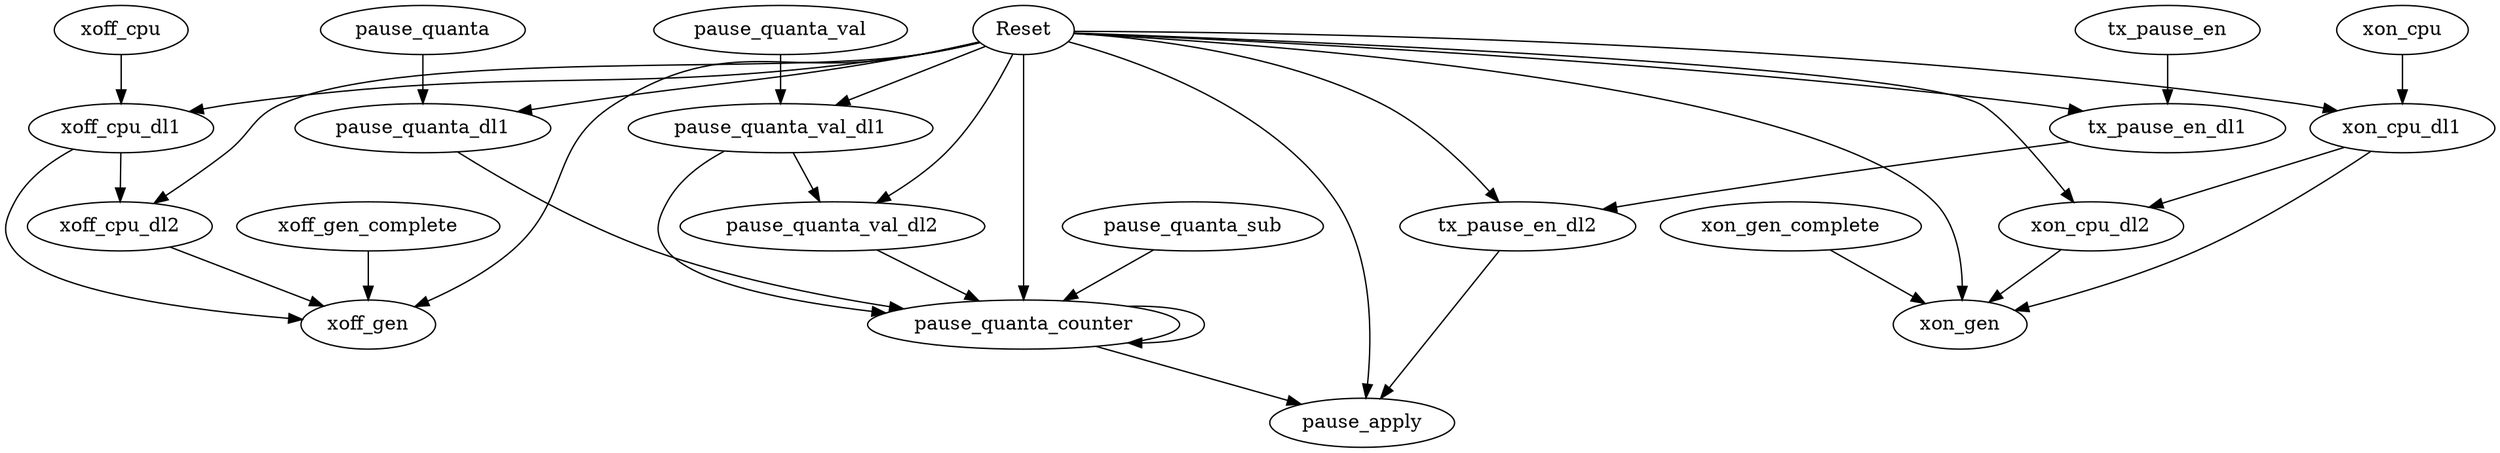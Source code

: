 digraph "" {
	xoff_cpu -> xoff_cpu_dl1	 [weight=1.0];
	xoff_cpu_dl1 -> xoff_cpu_dl2	 [weight=1.0];
	xoff_cpu_dl1 -> xoff_gen	 [weight=1.0];
	xoff_cpu_dl2 -> xoff_gen	 [weight=1.0];
	pause_quanta_val -> pause_quanta_val_dl1	 [weight=1.0];
	xoff_gen_complete -> xoff_gen	 [weight=2.0];
	xon_cpu_dl2 -> xon_gen	 [weight=1.0];
	xon_cpu -> xon_cpu_dl1	 [weight=1.0];
	pause_quanta_sub -> pause_quanta_counter	 [weight=1.0];
	xon_cpu_dl1 -> xon_cpu_dl2	 [weight=1.0];
	xon_cpu_dl1 -> xon_gen	 [weight=1.0];
	xon_gen_complete -> xon_gen	 [weight=2.0];
	tx_pause_en -> tx_pause_en_dl1	 [weight=1.0];
	pause_quanta_dl1 -> pause_quanta_counter	 [weight=1.0];
	pause_quanta -> pause_quanta_dl1	 [weight=1.0];
	pause_quanta_counter -> pause_quanta_counter	 [weight=2.0];
	pause_quanta_counter -> pause_apply	 [weight=2.0];
	Reset -> xoff_cpu_dl1	 [weight=2.0];
	Reset -> xoff_cpu_dl2	 [weight=2.0];
	Reset -> xon_cpu_dl2	 [weight=2.0];
	Reset -> xon_cpu_dl1	 [weight=2.0];
	Reset -> pause_quanta_dl1	 [weight=2.0];
	Reset -> pause_quanta_counter	 [weight=3.0];
	Reset -> tx_pause_en_dl1	 [weight=2.0];
	Reset -> xon_gen	 [weight=3.0];
	Reset -> pause_quanta_val_dl2	 [weight=2.0];
	Reset -> pause_quanta_val_dl1	 [weight=2.0];
	Reset -> pause_apply	 [weight=3.0];
	Reset -> tx_pause_en_dl2	 [weight=2.0];
	Reset -> xoff_gen	 [weight=3.0];
	tx_pause_en_dl1 -> tx_pause_en_dl2	 [weight=1.0];
	pause_quanta_val_dl2 -> pause_quanta_counter	 [weight=2.0];
	pause_quanta_val_dl1 -> pause_quanta_counter	 [weight=2.0];
	pause_quanta_val_dl1 -> pause_quanta_val_dl2	 [weight=1.0];
	tx_pause_en_dl2 -> pause_apply	 [weight=1.0];
}

